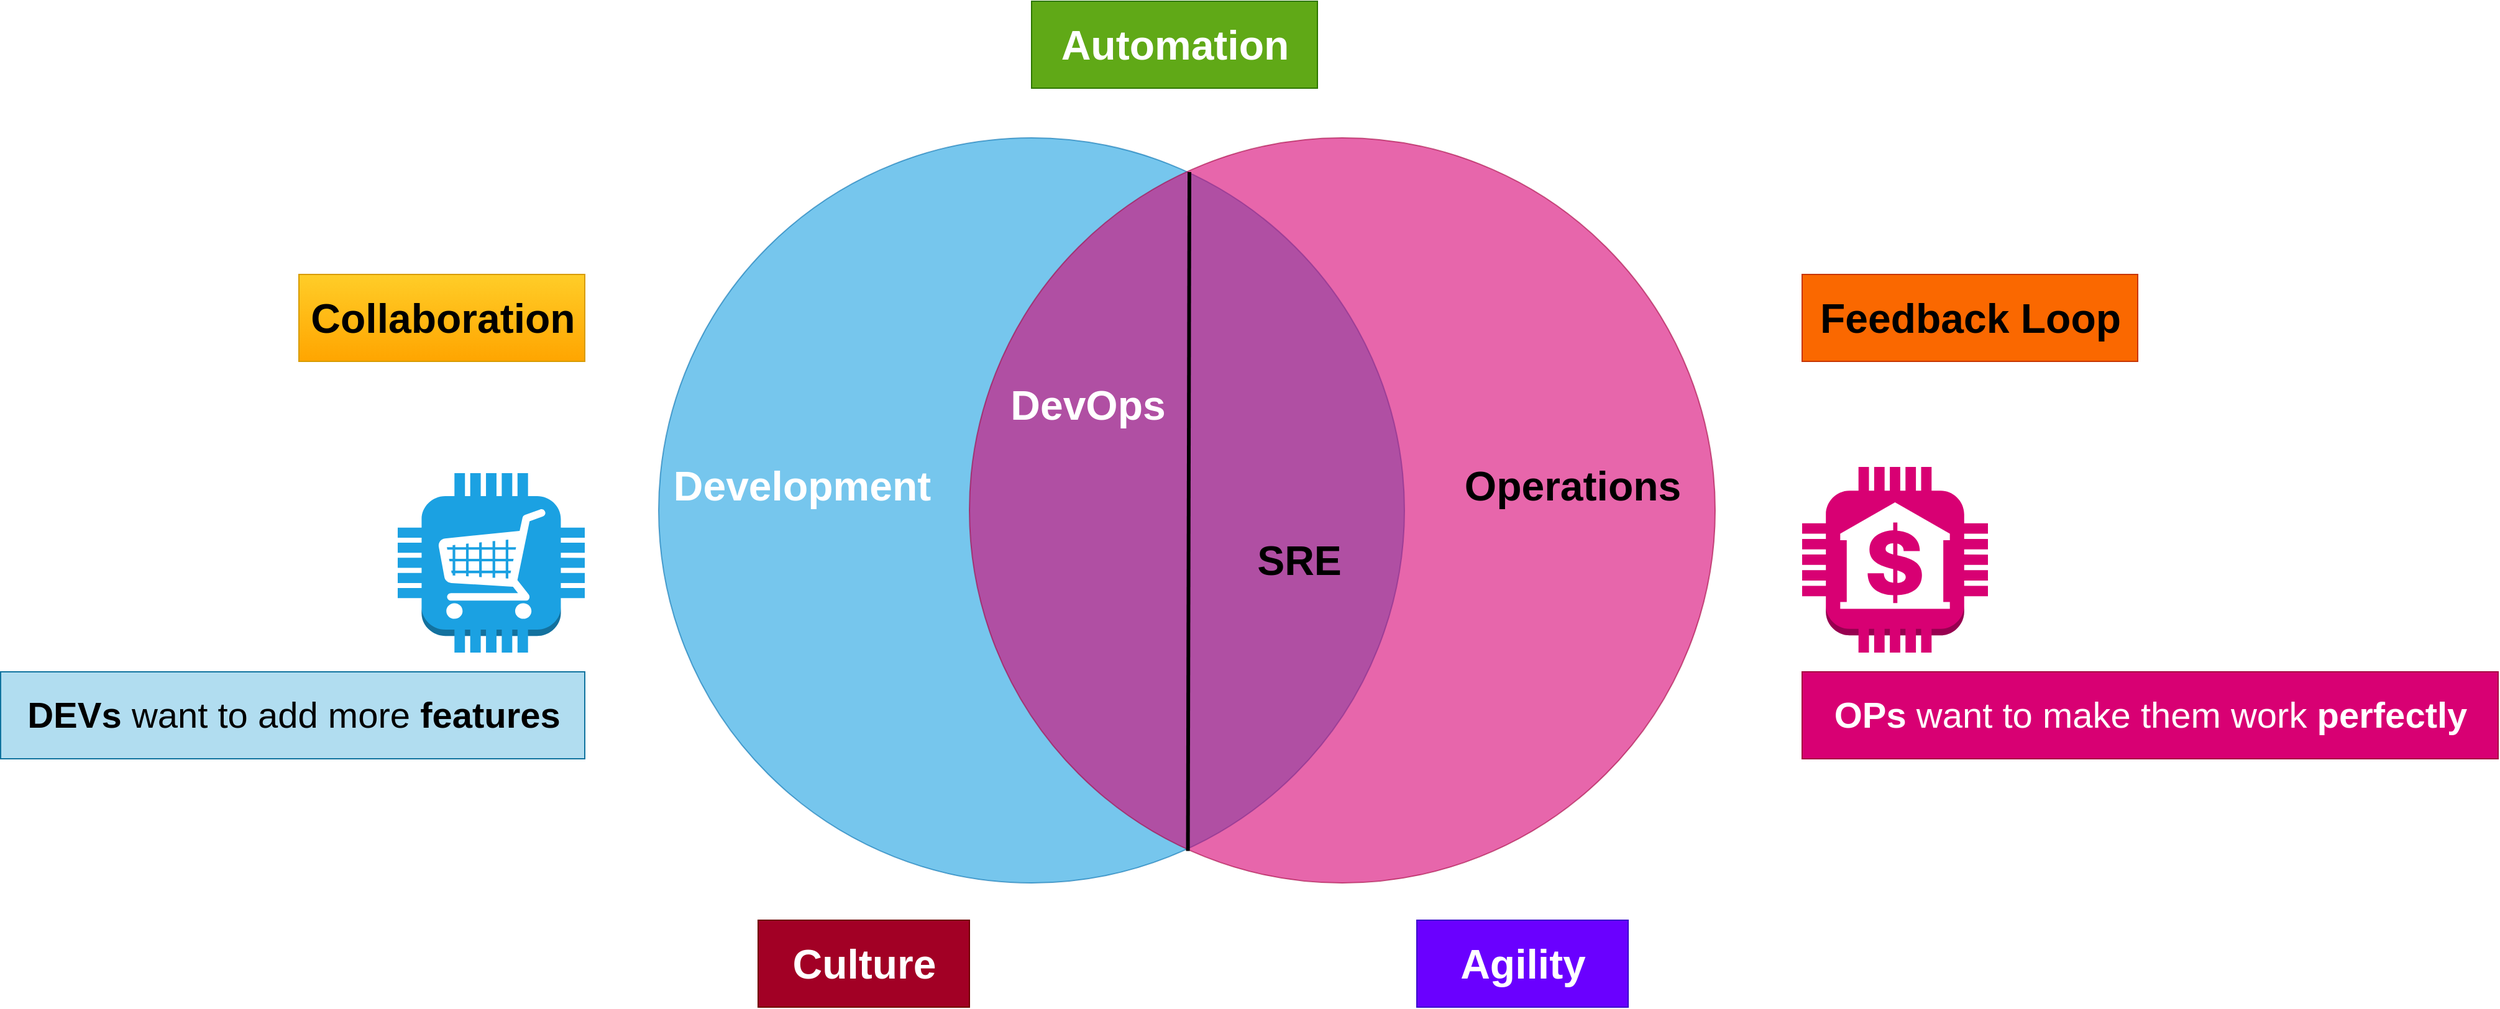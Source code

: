 <mxfile version="21.6.5" type="device">
  <diagram id="3228e29e-7158-1315-38df-8450db1d8a1d" name="Page-1">
    <mxGraphModel dx="3227" dy="2007" grid="1" gridSize="10" guides="1" tooltips="1" connect="1" arrows="1" fold="1" page="1" pageScale="1" pageWidth="1169" pageHeight="827" background="none" math="0" shadow="0">
      <root>
        <mxCell id="0" />
        <mxCell id="1" parent="0" />
        <mxCell id="21532" value="" style="ellipse;fillColor=#1ba1e2;opacity=60;strokeColor=#006EAF;html=1;fontColor=#ffffff;" parent="1" vertex="1">
          <mxGeometry x="440" y="100" width="600" height="600" as="geometry" />
        </mxCell>
        <mxCell id="21533" value="" style="ellipse;fillColor=#d80073;opacity=60;strokeColor=#A50040;html=1;fontColor=#ffffff;" parent="1" vertex="1">
          <mxGeometry x="690" y="100" width="600" height="600" as="geometry" />
        </mxCell>
        <mxCell id="21534" value="Development" style="text;fontSize=33;align=center;verticalAlign=middle;html=1;fontColor=#FFFFFF;fontStyle=1" parent="1" vertex="1">
          <mxGeometry x="480" y="350" width="150" height="59" as="geometry" />
        </mxCell>
        <mxCell id="21535" value="Operations" style="text;fontSize=33;align=center;verticalAlign=middle;html=1;fontColor=#000000;fontStyle=1" parent="1" vertex="1">
          <mxGeometry x="1080" y="344.5" width="190" height="70" as="geometry" />
        </mxCell>
        <mxCell id="KuldyLZH_bhRWh133fIH-21540" value="DevOps" style="text;fontSize=33;align=center;verticalAlign=middle;html=1;fontColor=#FFFFFF;fontStyle=1" parent="1" vertex="1">
          <mxGeometry x="690" y="280" width="190" height="70" as="geometry" />
        </mxCell>
        <mxCell id="KuldyLZH_bhRWh133fIH-21542" value="" style="outlineConnect=0;dashed=0;verticalLabelPosition=bottom;verticalAlign=top;align=center;html=1;shape=mxgraph.aws3.bank;fillColor=#d80073;fontColor=#ffffff;strokeColor=#A50040;" parent="1" vertex="1">
          <mxGeometry x="1360" y="365" width="149.5" height="149.5" as="geometry" />
        </mxCell>
        <mxCell id="KuldyLZH_bhRWh133fIH-21543" value="" style="outlineConnect=0;dashed=0;verticalLabelPosition=bottom;verticalAlign=top;align=center;html=1;shape=mxgraph.aws3.cart;fillColor=#1ba1e2;fontColor=#ffffff;strokeColor=#006EAF;" parent="1" vertex="1">
          <mxGeometry x="230" y="370" width="150.5" height="144.5" as="geometry" />
        </mxCell>
        <mxCell id="KuldyLZH_bhRWh133fIH-21545" value="Collaboration" style="text;fontSize=33;align=center;verticalAlign=middle;html=1;fontStyle=1;fillColor=#ffcd28;strokeColor=#d79b00;gradientColor=#ffa500;" parent="1" vertex="1">
          <mxGeometry x="150.5" y="210" width="230" height="70" as="geometry" />
        </mxCell>
        <mxCell id="KuldyLZH_bhRWh133fIH-21546" value="Automation" style="text;fontSize=33;align=center;verticalAlign=middle;html=1;fontColor=#ffffff;fontStyle=1;fillColor=#60a917;strokeColor=#2D7600;" parent="1" vertex="1">
          <mxGeometry x="740" y="-10" width="230" height="70" as="geometry" />
        </mxCell>
        <mxCell id="KuldyLZH_bhRWh133fIH-21547" value="Agility" style="text;fontSize=33;align=center;verticalAlign=middle;html=1;fontColor=#ffffff;fontStyle=1;fillColor=#6a00ff;strokeColor=#3700CC;" parent="1" vertex="1">
          <mxGeometry x="1050" y="730" width="170" height="70" as="geometry" />
        </mxCell>
        <mxCell id="KuldyLZH_bhRWh133fIH-21548" value="Feedback Loop" style="text;fontSize=33;align=center;verticalAlign=middle;html=1;fontColor=#000000;fontStyle=1;fillColor=#fa6800;strokeColor=#C73500;" parent="1" vertex="1">
          <mxGeometry x="1360" y="210" width="270" height="70" as="geometry" />
        </mxCell>
        <mxCell id="KuldyLZH_bhRWh133fIH-21549" value="Culture" style="text;fontSize=33;align=center;verticalAlign=middle;html=1;fontColor=#ffffff;fontStyle=1;fillColor=#a20025;strokeColor=#6F0000;" parent="1" vertex="1">
          <mxGeometry x="520" y="730" width="170" height="70" as="geometry" />
        </mxCell>
        <mxCell id="KuldyLZH_bhRWh133fIH-21550" value="DEVs &lt;span style=&quot;font-weight: normal;&quot;&gt;want to add more&lt;/span&gt; features" style="text;fontSize=29;align=center;verticalAlign=middle;html=1;fontStyle=1;fillColor=#b1ddf0;strokeColor=#10739e;" parent="1" vertex="1">
          <mxGeometry x="-89.5" y="530" width="470" height="70" as="geometry" />
        </mxCell>
        <mxCell id="KuldyLZH_bhRWh133fIH-21551" value="OPs &lt;span style=&quot;font-weight: normal;&quot;&gt;want to make them work&lt;/span&gt; perfectly" style="text;fontSize=29;align=center;verticalAlign=middle;html=1;fontColor=#ffffff;fontStyle=1;fillColor=#d80073;strokeColor=#A50040;" parent="1" vertex="1">
          <mxGeometry x="1360" y="530" width="560" height="70" as="geometry" />
        </mxCell>
        <mxCell id="dbE_PmgUFCAMRMusq5Vz-21536" value="" style="endArrow=none;html=1;rounded=0;exitX=0.293;exitY=0.957;exitDx=0;exitDy=0;exitPerimeter=0;strokeWidth=3;" parent="1" source="21533" edge="1">
          <mxGeometry width="50" height="50" relative="1" as="geometry">
            <mxPoint x="860.0" y="672.5" as="sourcePoint" />
            <mxPoint x="867" y="127.5" as="targetPoint" />
          </mxGeometry>
        </mxCell>
        <mxCell id="dbE_PmgUFCAMRMusq5Vz-21537" value="SRE" style="text;fontSize=33;align=center;verticalAlign=middle;html=1;fontColor=#000000;fontStyle=1" parent="1" vertex="1">
          <mxGeometry x="860" y="404.75" width="190" height="70" as="geometry" />
        </mxCell>
      </root>
    </mxGraphModel>
  </diagram>
</mxfile>
